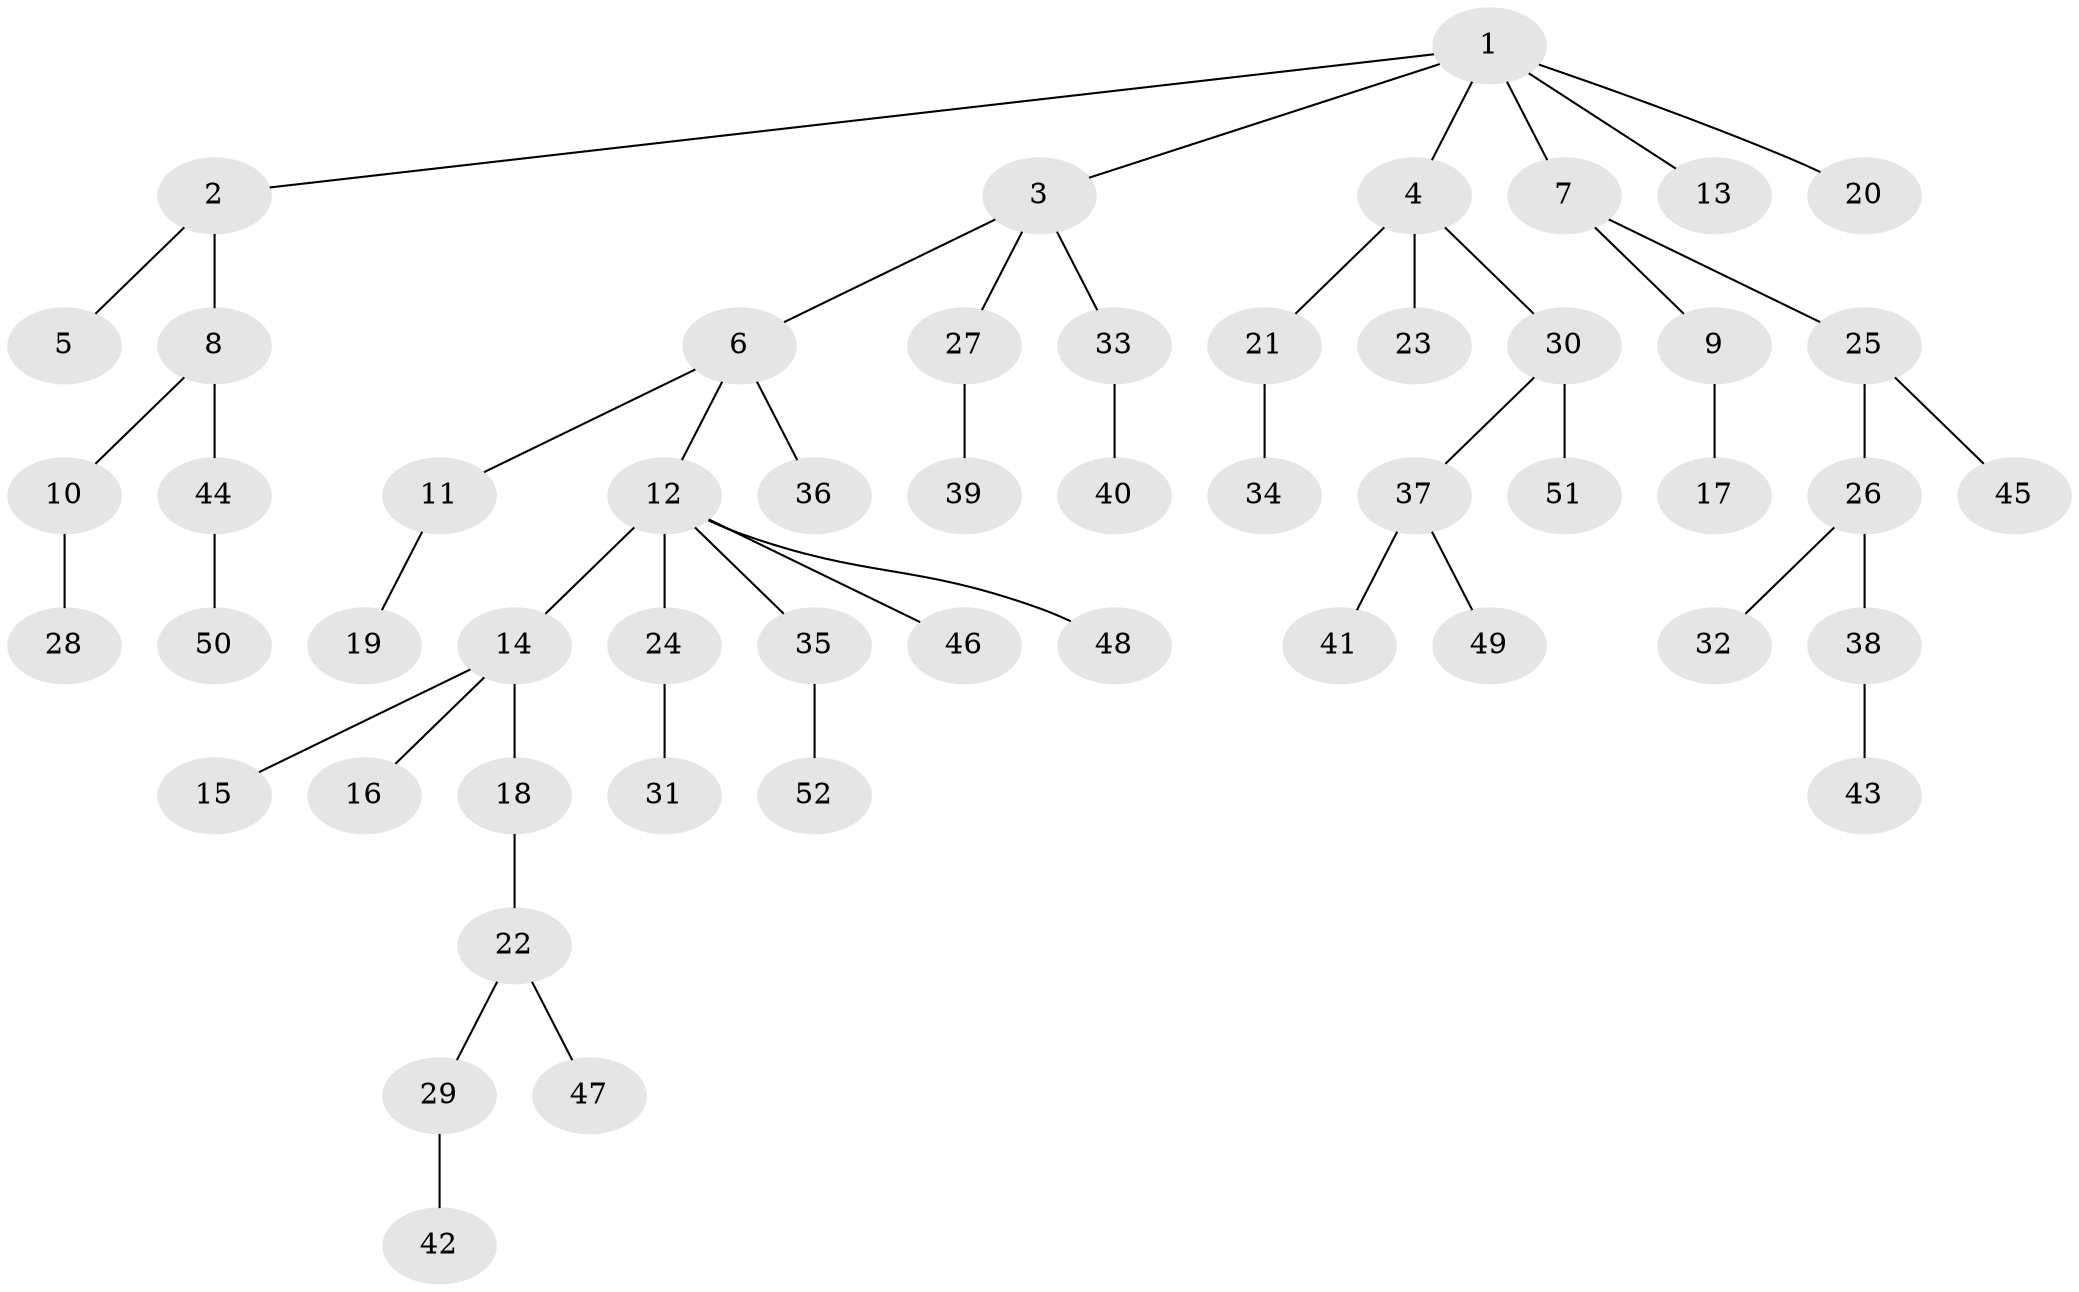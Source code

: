 // coarse degree distribution, {2: 0.2, 1: 0.7333333333333333, 11: 0.06666666666666667}
// Generated by graph-tools (version 1.1) at 2025/55/03/04/25 21:55:52]
// undirected, 52 vertices, 51 edges
graph export_dot {
graph [start="1"]
  node [color=gray90,style=filled];
  1;
  2;
  3;
  4;
  5;
  6;
  7;
  8;
  9;
  10;
  11;
  12;
  13;
  14;
  15;
  16;
  17;
  18;
  19;
  20;
  21;
  22;
  23;
  24;
  25;
  26;
  27;
  28;
  29;
  30;
  31;
  32;
  33;
  34;
  35;
  36;
  37;
  38;
  39;
  40;
  41;
  42;
  43;
  44;
  45;
  46;
  47;
  48;
  49;
  50;
  51;
  52;
  1 -- 2;
  1 -- 3;
  1 -- 4;
  1 -- 7;
  1 -- 13;
  1 -- 20;
  2 -- 5;
  2 -- 8;
  3 -- 6;
  3 -- 27;
  3 -- 33;
  4 -- 21;
  4 -- 23;
  4 -- 30;
  6 -- 11;
  6 -- 12;
  6 -- 36;
  7 -- 9;
  7 -- 25;
  8 -- 10;
  8 -- 44;
  9 -- 17;
  10 -- 28;
  11 -- 19;
  12 -- 14;
  12 -- 24;
  12 -- 35;
  12 -- 46;
  12 -- 48;
  14 -- 15;
  14 -- 16;
  14 -- 18;
  18 -- 22;
  21 -- 34;
  22 -- 29;
  22 -- 47;
  24 -- 31;
  25 -- 26;
  25 -- 45;
  26 -- 32;
  26 -- 38;
  27 -- 39;
  29 -- 42;
  30 -- 37;
  30 -- 51;
  33 -- 40;
  35 -- 52;
  37 -- 41;
  37 -- 49;
  38 -- 43;
  44 -- 50;
}
